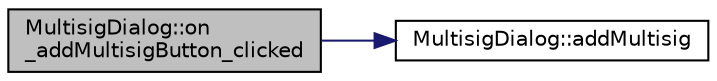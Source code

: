 digraph "MultisigDialog::on_addMultisigButton_clicked"
{
  edge [fontname="Helvetica",fontsize="10",labelfontname="Helvetica",labelfontsize="10"];
  node [fontname="Helvetica",fontsize="10",shape=record];
  rankdir="LR";
  Node253 [label="MultisigDialog::on\l_addMultisigButton_clicked",height=0.2,width=0.4,color="black", fillcolor="grey75", style="filled", fontcolor="black"];
  Node253 -> Node254 [color="midnightblue",fontsize="10",style="solid",fontname="Helvetica"];
  Node254 [label="MultisigDialog::addMultisig",height=0.2,width=0.4,color="black", fillcolor="white", style="filled",URL="$class_multisig_dialog.html#adca581d515dbed70f4a27efe0e1b49a8"];
}
